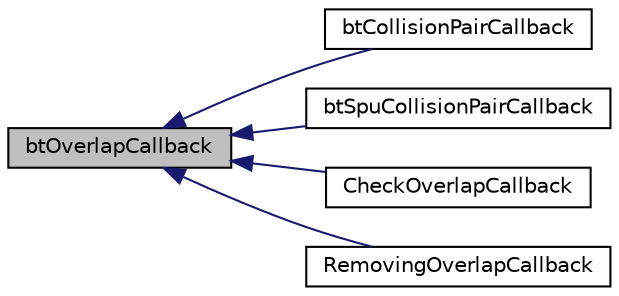 digraph "btOverlapCallback"
{
  edge [fontname="Helvetica",fontsize="10",labelfontname="Helvetica",labelfontsize="10"];
  node [fontname="Helvetica",fontsize="10",shape=record];
  rankdir="LR";
  Node1 [label="btOverlapCallback",height=0.2,width=0.4,color="black", fillcolor="grey75", style="filled", fontcolor="black"];
  Node1 -> Node2 [dir="back",color="midnightblue",fontsize="10",style="solid",fontname="Helvetica"];
  Node2 [label="btCollisionPairCallback",height=0.2,width=0.4,color="black", fillcolor="white", style="filled",URL="$classbt_collision_pair_callback.html"];
  Node1 -> Node3 [dir="back",color="midnightblue",fontsize="10",style="solid",fontname="Helvetica"];
  Node3 [label="btSpuCollisionPairCallback",height=0.2,width=0.4,color="black", fillcolor="white", style="filled",URL="$classbt_spu_collision_pair_callback.html"];
  Node1 -> Node4 [dir="back",color="midnightblue",fontsize="10",style="solid",fontname="Helvetica"];
  Node4 [label="CheckOverlapCallback",height=0.2,width=0.4,color="black", fillcolor="white", style="filled",URL="$class_check_overlap_callback.html"];
  Node1 -> Node5 [dir="back",color="midnightblue",fontsize="10",style="solid",fontname="Helvetica"];
  Node5 [label="RemovingOverlapCallback",height=0.2,width=0.4,color="black", fillcolor="white", style="filled",URL="$class_removing_overlap_callback.html"];
}
